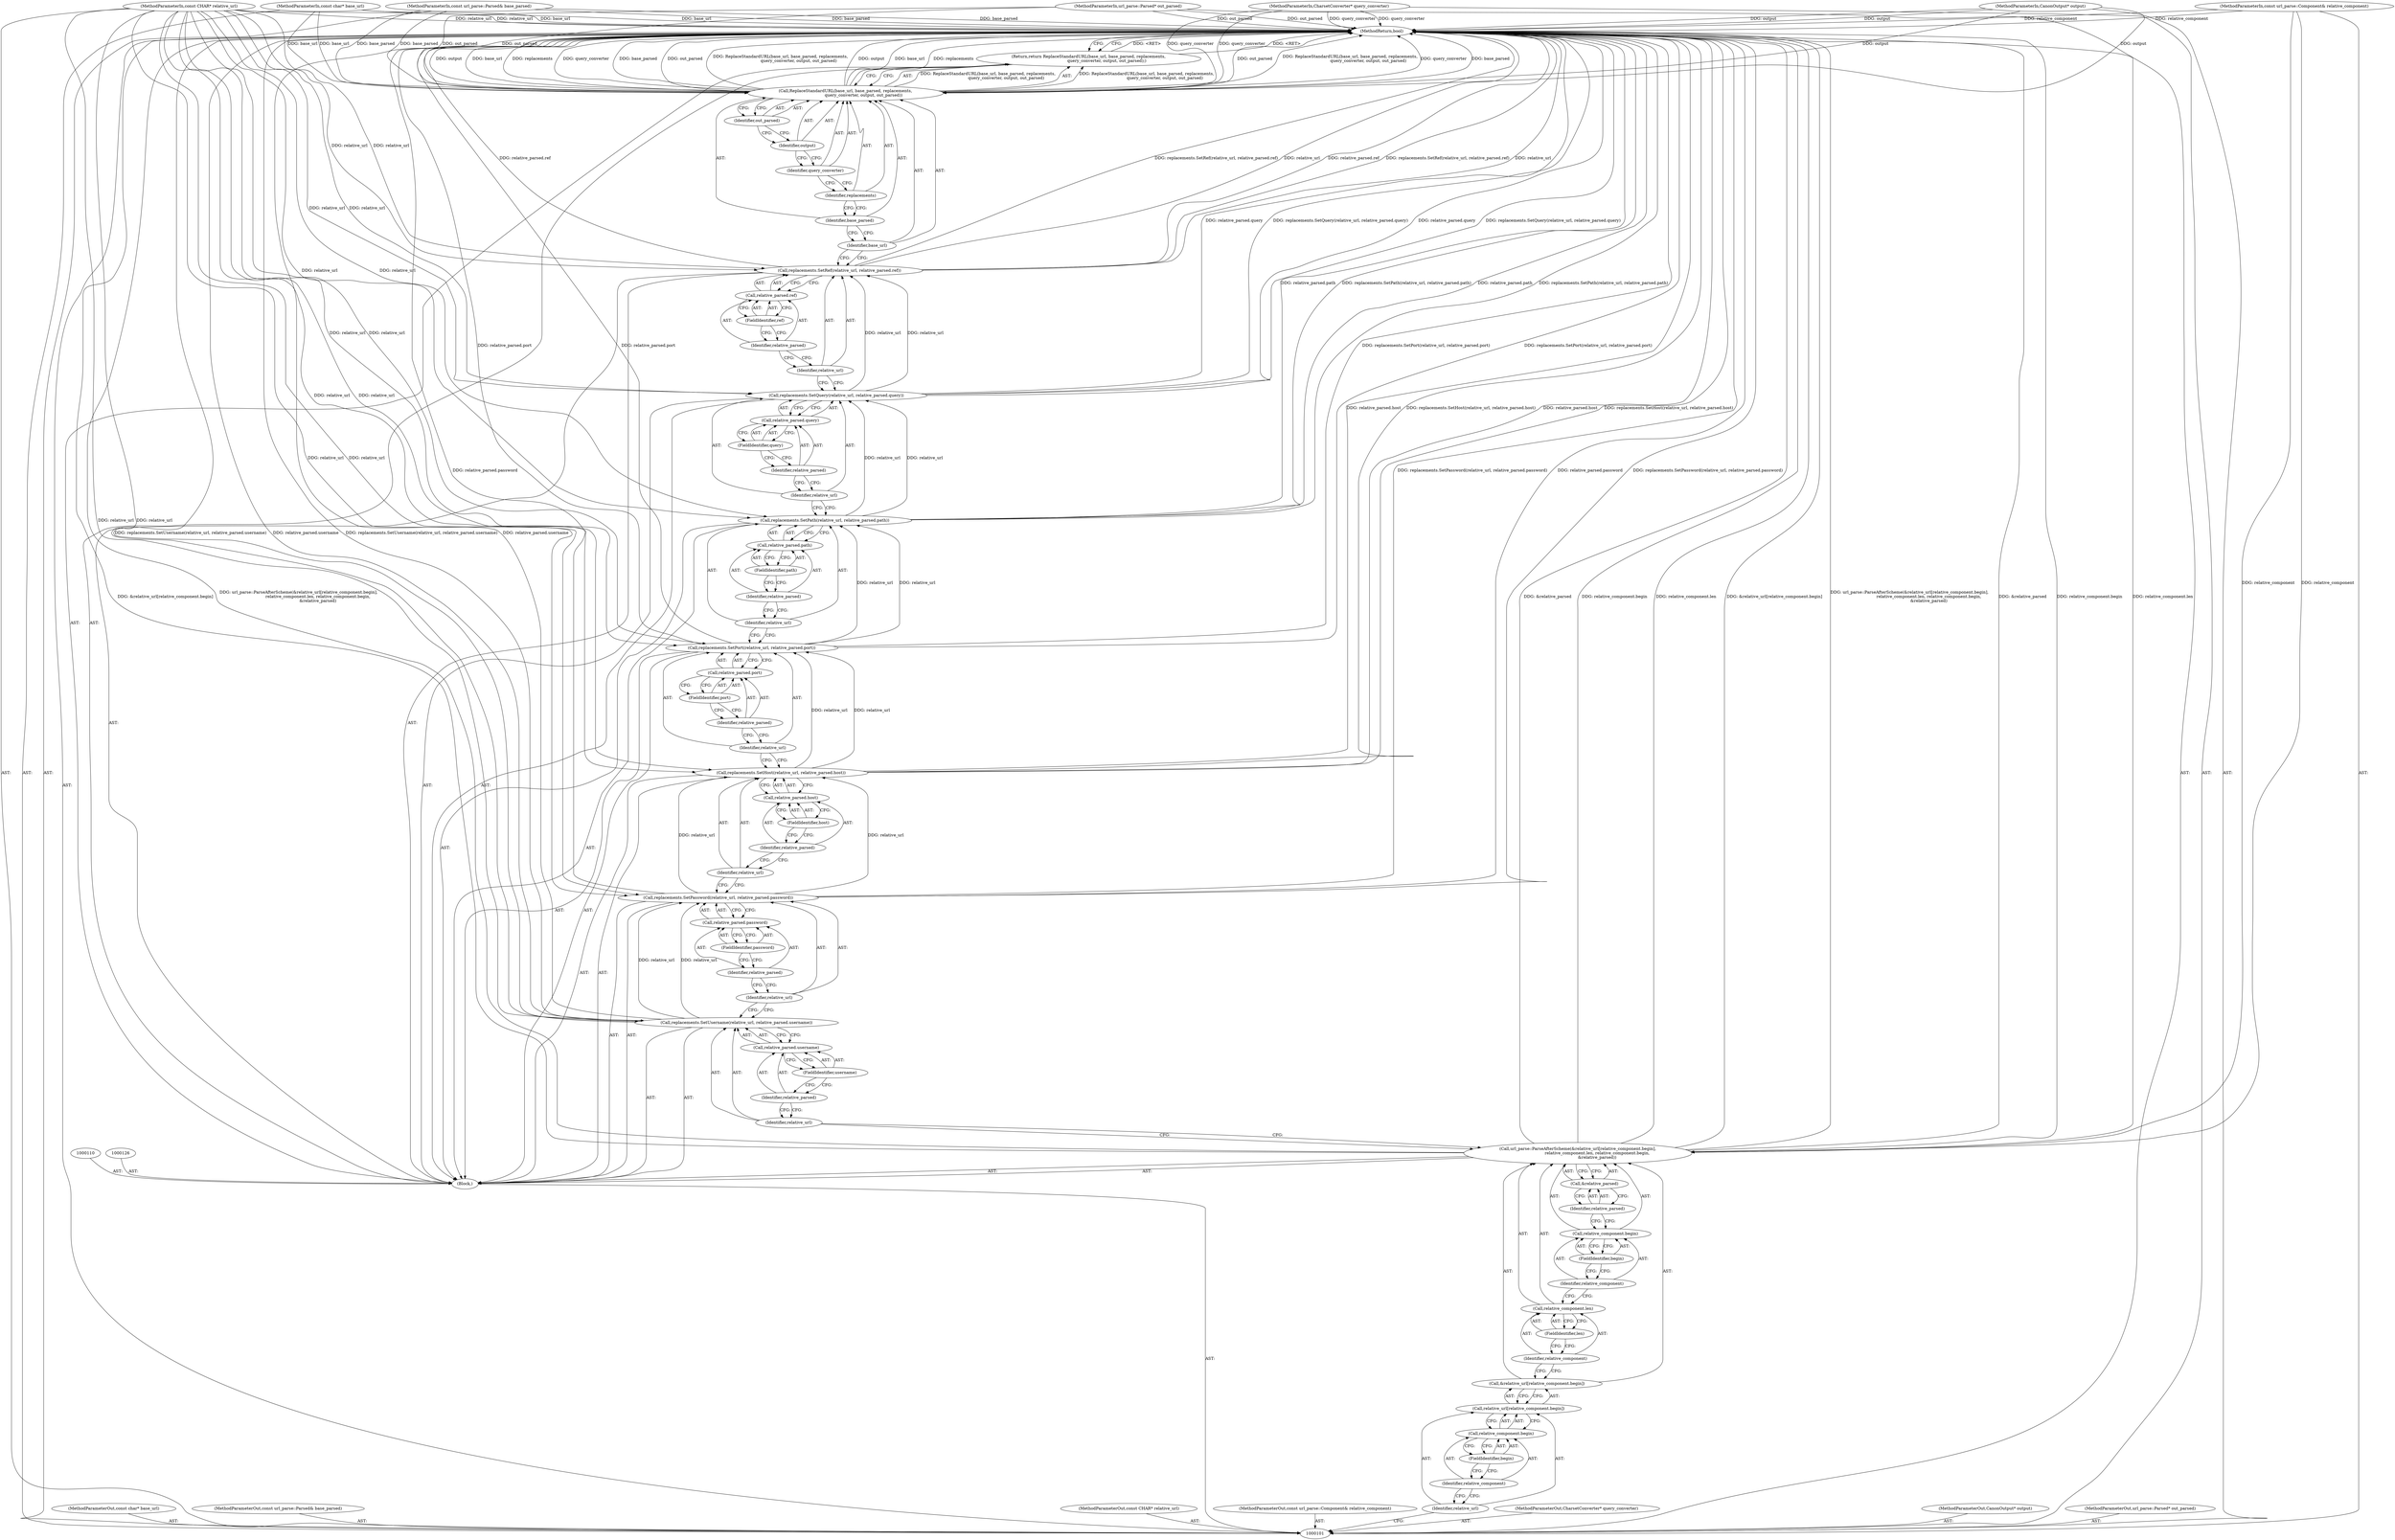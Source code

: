 digraph "1_Chrome_3ca8e38ff57e83fcce76f9b54cd8f8bfa09c34ad" {
"1000170" [label="(MethodReturn,bool)"];
"1000102" [label="(MethodParameterIn,const char* base_url)"];
"1000248" [label="(MethodParameterOut,const char* base_url)"];
"1000118" [label="(Call,relative_component.len)"];
"1000119" [label="(Identifier,relative_component)"];
"1000120" [label="(FieldIdentifier,len)"];
"1000121" [label="(Call,relative_component.begin)"];
"1000122" [label="(Identifier,relative_component)"];
"1000123" [label="(FieldIdentifier,begin)"];
"1000124" [label="(Call,&relative_parsed)"];
"1000125" [label="(Identifier,relative_parsed)"];
"1000127" [label="(Call,replacements.SetUsername(relative_url, relative_parsed.username))"];
"1000128" [label="(Identifier,relative_url)"];
"1000129" [label="(Call,relative_parsed.username)"];
"1000130" [label="(Identifier,relative_parsed)"];
"1000131" [label="(FieldIdentifier,username)"];
"1000132" [label="(Call,replacements.SetPassword(relative_url, relative_parsed.password))"];
"1000133" [label="(Identifier,relative_url)"];
"1000134" [label="(Call,relative_parsed.password)"];
"1000135" [label="(Identifier,relative_parsed)"];
"1000136" [label="(FieldIdentifier,password)"];
"1000137" [label="(Call,replacements.SetHost(relative_url, relative_parsed.host))"];
"1000138" [label="(Identifier,relative_url)"];
"1000139" [label="(Call,relative_parsed.host)"];
"1000140" [label="(Identifier,relative_parsed)"];
"1000141" [label="(FieldIdentifier,host)"];
"1000142" [label="(Call,replacements.SetPort(relative_url, relative_parsed.port))"];
"1000143" [label="(Identifier,relative_url)"];
"1000144" [label="(Call,relative_parsed.port)"];
"1000145" [label="(Identifier,relative_parsed)"];
"1000146" [label="(FieldIdentifier,port)"];
"1000147" [label="(Call,replacements.SetPath(relative_url, relative_parsed.path))"];
"1000148" [label="(Identifier,relative_url)"];
"1000149" [label="(Call,relative_parsed.path)"];
"1000150" [label="(Identifier,relative_parsed)"];
"1000151" [label="(FieldIdentifier,path)"];
"1000152" [label="(Call,replacements.SetQuery(relative_url, relative_parsed.query))"];
"1000153" [label="(Identifier,relative_url)"];
"1000154" [label="(Call,relative_parsed.query)"];
"1000155" [label="(Identifier,relative_parsed)"];
"1000156" [label="(FieldIdentifier,query)"];
"1000103" [label="(MethodParameterIn,const url_parse::Parsed& base_parsed)"];
"1000249" [label="(MethodParameterOut,const url_parse::Parsed& base_parsed)"];
"1000157" [label="(Call,replacements.SetRef(relative_url, relative_parsed.ref))"];
"1000158" [label="(Identifier,relative_url)"];
"1000159" [label="(Call,relative_parsed.ref)"];
"1000160" [label="(Identifier,relative_parsed)"];
"1000161" [label="(FieldIdentifier,ref)"];
"1000162" [label="(Return,return ReplaceStandardURL(base_url, base_parsed, replacements,\n                            query_converter, output, out_parsed);)"];
"1000164" [label="(Identifier,base_url)"];
"1000165" [label="(Identifier,base_parsed)"];
"1000166" [label="(Identifier,replacements)"];
"1000163" [label="(Call,ReplaceStandardURL(base_url, base_parsed, replacements,\n                            query_converter, output, out_parsed))"];
"1000167" [label="(Identifier,query_converter)"];
"1000168" [label="(Identifier,output)"];
"1000169" [label="(Identifier,out_parsed)"];
"1000104" [label="(MethodParameterIn,const CHAR* relative_url)"];
"1000250" [label="(MethodParameterOut,const CHAR* relative_url)"];
"1000105" [label="(MethodParameterIn,const url_parse::Component& relative_component)"];
"1000251" [label="(MethodParameterOut,const url_parse::Component& relative_component)"];
"1000106" [label="(MethodParameterIn,CharsetConverter* query_converter)"];
"1000252" [label="(MethodParameterOut,CharsetConverter* query_converter)"];
"1000107" [label="(MethodParameterIn,CanonOutput* output)"];
"1000253" [label="(MethodParameterOut,CanonOutput* output)"];
"1000108" [label="(MethodParameterIn,url_parse::Parsed* out_parsed)"];
"1000254" [label="(MethodParameterOut,url_parse::Parsed* out_parsed)"];
"1000109" [label="(Block,)"];
"1000111" [label="(Call,url_parse::ParseAfterScheme(&relative_url[relative_component.begin],\n                              relative_component.len, relative_component.begin,\n                              &relative_parsed))"];
"1000112" [label="(Call,&relative_url[relative_component.begin])"];
"1000113" [label="(Call,relative_url[relative_component.begin])"];
"1000114" [label="(Identifier,relative_url)"];
"1000115" [label="(Call,relative_component.begin)"];
"1000116" [label="(Identifier,relative_component)"];
"1000117" [label="(FieldIdentifier,begin)"];
"1000170" -> "1000101"  [label="AST: "];
"1000170" -> "1000162"  [label="CFG: "];
"1000162" -> "1000170"  [label="DDG: <RET>"];
"1000157" -> "1000170"  [label="DDG: relative_parsed.ref"];
"1000157" -> "1000170"  [label="DDG: replacements.SetRef(relative_url, relative_parsed.ref)"];
"1000157" -> "1000170"  [label="DDG: relative_url"];
"1000142" -> "1000170"  [label="DDG: replacements.SetPort(relative_url, relative_parsed.port)"];
"1000142" -> "1000170"  [label="DDG: relative_parsed.port"];
"1000108" -> "1000170"  [label="DDG: out_parsed"];
"1000107" -> "1000170"  [label="DDG: output"];
"1000163" -> "1000170"  [label="DDG: out_parsed"];
"1000163" -> "1000170"  [label="DDG: ReplaceStandardURL(base_url, base_parsed, replacements,\n                            query_converter, output, out_parsed)"];
"1000163" -> "1000170"  [label="DDG: output"];
"1000163" -> "1000170"  [label="DDG: base_url"];
"1000163" -> "1000170"  [label="DDG: replacements"];
"1000163" -> "1000170"  [label="DDG: query_converter"];
"1000163" -> "1000170"  [label="DDG: base_parsed"];
"1000104" -> "1000170"  [label="DDG: relative_url"];
"1000105" -> "1000170"  [label="DDG: relative_component"];
"1000111" -> "1000170"  [label="DDG: relative_component.begin"];
"1000111" -> "1000170"  [label="DDG: relative_component.len"];
"1000111" -> "1000170"  [label="DDG: &relative_url[relative_component.begin]"];
"1000111" -> "1000170"  [label="DDG: url_parse::ParseAfterScheme(&relative_url[relative_component.begin],\n                              relative_component.len, relative_component.begin,\n                              &relative_parsed)"];
"1000111" -> "1000170"  [label="DDG: &relative_parsed"];
"1000147" -> "1000170"  [label="DDG: relative_parsed.path"];
"1000147" -> "1000170"  [label="DDG: replacements.SetPath(relative_url, relative_parsed.path)"];
"1000127" -> "1000170"  [label="DDG: replacements.SetUsername(relative_url, relative_parsed.username)"];
"1000127" -> "1000170"  [label="DDG: relative_parsed.username"];
"1000152" -> "1000170"  [label="DDG: relative_parsed.query"];
"1000152" -> "1000170"  [label="DDG: replacements.SetQuery(relative_url, relative_parsed.query)"];
"1000132" -> "1000170"  [label="DDG: replacements.SetPassword(relative_url, relative_parsed.password)"];
"1000132" -> "1000170"  [label="DDG: relative_parsed.password"];
"1000137" -> "1000170"  [label="DDG: relative_parsed.host"];
"1000137" -> "1000170"  [label="DDG: replacements.SetHost(relative_url, relative_parsed.host)"];
"1000103" -> "1000170"  [label="DDG: base_parsed"];
"1000102" -> "1000170"  [label="DDG: base_url"];
"1000106" -> "1000170"  [label="DDG: query_converter"];
"1000102" -> "1000101"  [label="AST: "];
"1000102" -> "1000170"  [label="DDG: base_url"];
"1000102" -> "1000163"  [label="DDG: base_url"];
"1000248" -> "1000101"  [label="AST: "];
"1000118" -> "1000111"  [label="AST: "];
"1000118" -> "1000120"  [label="CFG: "];
"1000119" -> "1000118"  [label="AST: "];
"1000120" -> "1000118"  [label="AST: "];
"1000122" -> "1000118"  [label="CFG: "];
"1000119" -> "1000118"  [label="AST: "];
"1000119" -> "1000112"  [label="CFG: "];
"1000120" -> "1000119"  [label="CFG: "];
"1000120" -> "1000118"  [label="AST: "];
"1000120" -> "1000119"  [label="CFG: "];
"1000118" -> "1000120"  [label="CFG: "];
"1000121" -> "1000111"  [label="AST: "];
"1000121" -> "1000123"  [label="CFG: "];
"1000122" -> "1000121"  [label="AST: "];
"1000123" -> "1000121"  [label="AST: "];
"1000125" -> "1000121"  [label="CFG: "];
"1000122" -> "1000121"  [label="AST: "];
"1000122" -> "1000118"  [label="CFG: "];
"1000123" -> "1000122"  [label="CFG: "];
"1000123" -> "1000121"  [label="AST: "];
"1000123" -> "1000122"  [label="CFG: "];
"1000121" -> "1000123"  [label="CFG: "];
"1000124" -> "1000111"  [label="AST: "];
"1000124" -> "1000125"  [label="CFG: "];
"1000125" -> "1000124"  [label="AST: "];
"1000111" -> "1000124"  [label="CFG: "];
"1000125" -> "1000124"  [label="AST: "];
"1000125" -> "1000121"  [label="CFG: "];
"1000124" -> "1000125"  [label="CFG: "];
"1000127" -> "1000109"  [label="AST: "];
"1000127" -> "1000129"  [label="CFG: "];
"1000128" -> "1000127"  [label="AST: "];
"1000129" -> "1000127"  [label="AST: "];
"1000133" -> "1000127"  [label="CFG: "];
"1000127" -> "1000170"  [label="DDG: replacements.SetUsername(relative_url, relative_parsed.username)"];
"1000127" -> "1000170"  [label="DDG: relative_parsed.username"];
"1000104" -> "1000127"  [label="DDG: relative_url"];
"1000127" -> "1000132"  [label="DDG: relative_url"];
"1000128" -> "1000127"  [label="AST: "];
"1000128" -> "1000111"  [label="CFG: "];
"1000130" -> "1000128"  [label="CFG: "];
"1000129" -> "1000127"  [label="AST: "];
"1000129" -> "1000131"  [label="CFG: "];
"1000130" -> "1000129"  [label="AST: "];
"1000131" -> "1000129"  [label="AST: "];
"1000127" -> "1000129"  [label="CFG: "];
"1000130" -> "1000129"  [label="AST: "];
"1000130" -> "1000128"  [label="CFG: "];
"1000131" -> "1000130"  [label="CFG: "];
"1000131" -> "1000129"  [label="AST: "];
"1000131" -> "1000130"  [label="CFG: "];
"1000129" -> "1000131"  [label="CFG: "];
"1000132" -> "1000109"  [label="AST: "];
"1000132" -> "1000134"  [label="CFG: "];
"1000133" -> "1000132"  [label="AST: "];
"1000134" -> "1000132"  [label="AST: "];
"1000138" -> "1000132"  [label="CFG: "];
"1000132" -> "1000170"  [label="DDG: replacements.SetPassword(relative_url, relative_parsed.password)"];
"1000132" -> "1000170"  [label="DDG: relative_parsed.password"];
"1000127" -> "1000132"  [label="DDG: relative_url"];
"1000104" -> "1000132"  [label="DDG: relative_url"];
"1000132" -> "1000137"  [label="DDG: relative_url"];
"1000133" -> "1000132"  [label="AST: "];
"1000133" -> "1000127"  [label="CFG: "];
"1000135" -> "1000133"  [label="CFG: "];
"1000134" -> "1000132"  [label="AST: "];
"1000134" -> "1000136"  [label="CFG: "];
"1000135" -> "1000134"  [label="AST: "];
"1000136" -> "1000134"  [label="AST: "];
"1000132" -> "1000134"  [label="CFG: "];
"1000135" -> "1000134"  [label="AST: "];
"1000135" -> "1000133"  [label="CFG: "];
"1000136" -> "1000135"  [label="CFG: "];
"1000136" -> "1000134"  [label="AST: "];
"1000136" -> "1000135"  [label="CFG: "];
"1000134" -> "1000136"  [label="CFG: "];
"1000137" -> "1000109"  [label="AST: "];
"1000137" -> "1000139"  [label="CFG: "];
"1000138" -> "1000137"  [label="AST: "];
"1000139" -> "1000137"  [label="AST: "];
"1000143" -> "1000137"  [label="CFG: "];
"1000137" -> "1000170"  [label="DDG: relative_parsed.host"];
"1000137" -> "1000170"  [label="DDG: replacements.SetHost(relative_url, relative_parsed.host)"];
"1000132" -> "1000137"  [label="DDG: relative_url"];
"1000104" -> "1000137"  [label="DDG: relative_url"];
"1000137" -> "1000142"  [label="DDG: relative_url"];
"1000138" -> "1000137"  [label="AST: "];
"1000138" -> "1000132"  [label="CFG: "];
"1000140" -> "1000138"  [label="CFG: "];
"1000139" -> "1000137"  [label="AST: "];
"1000139" -> "1000141"  [label="CFG: "];
"1000140" -> "1000139"  [label="AST: "];
"1000141" -> "1000139"  [label="AST: "];
"1000137" -> "1000139"  [label="CFG: "];
"1000140" -> "1000139"  [label="AST: "];
"1000140" -> "1000138"  [label="CFG: "];
"1000141" -> "1000140"  [label="CFG: "];
"1000141" -> "1000139"  [label="AST: "];
"1000141" -> "1000140"  [label="CFG: "];
"1000139" -> "1000141"  [label="CFG: "];
"1000142" -> "1000109"  [label="AST: "];
"1000142" -> "1000144"  [label="CFG: "];
"1000143" -> "1000142"  [label="AST: "];
"1000144" -> "1000142"  [label="AST: "];
"1000148" -> "1000142"  [label="CFG: "];
"1000142" -> "1000170"  [label="DDG: replacements.SetPort(relative_url, relative_parsed.port)"];
"1000142" -> "1000170"  [label="DDG: relative_parsed.port"];
"1000137" -> "1000142"  [label="DDG: relative_url"];
"1000104" -> "1000142"  [label="DDG: relative_url"];
"1000142" -> "1000147"  [label="DDG: relative_url"];
"1000143" -> "1000142"  [label="AST: "];
"1000143" -> "1000137"  [label="CFG: "];
"1000145" -> "1000143"  [label="CFG: "];
"1000144" -> "1000142"  [label="AST: "];
"1000144" -> "1000146"  [label="CFG: "];
"1000145" -> "1000144"  [label="AST: "];
"1000146" -> "1000144"  [label="AST: "];
"1000142" -> "1000144"  [label="CFG: "];
"1000145" -> "1000144"  [label="AST: "];
"1000145" -> "1000143"  [label="CFG: "];
"1000146" -> "1000145"  [label="CFG: "];
"1000146" -> "1000144"  [label="AST: "];
"1000146" -> "1000145"  [label="CFG: "];
"1000144" -> "1000146"  [label="CFG: "];
"1000147" -> "1000109"  [label="AST: "];
"1000147" -> "1000149"  [label="CFG: "];
"1000148" -> "1000147"  [label="AST: "];
"1000149" -> "1000147"  [label="AST: "];
"1000153" -> "1000147"  [label="CFG: "];
"1000147" -> "1000170"  [label="DDG: relative_parsed.path"];
"1000147" -> "1000170"  [label="DDG: replacements.SetPath(relative_url, relative_parsed.path)"];
"1000142" -> "1000147"  [label="DDG: relative_url"];
"1000104" -> "1000147"  [label="DDG: relative_url"];
"1000147" -> "1000152"  [label="DDG: relative_url"];
"1000148" -> "1000147"  [label="AST: "];
"1000148" -> "1000142"  [label="CFG: "];
"1000150" -> "1000148"  [label="CFG: "];
"1000149" -> "1000147"  [label="AST: "];
"1000149" -> "1000151"  [label="CFG: "];
"1000150" -> "1000149"  [label="AST: "];
"1000151" -> "1000149"  [label="AST: "];
"1000147" -> "1000149"  [label="CFG: "];
"1000150" -> "1000149"  [label="AST: "];
"1000150" -> "1000148"  [label="CFG: "];
"1000151" -> "1000150"  [label="CFG: "];
"1000151" -> "1000149"  [label="AST: "];
"1000151" -> "1000150"  [label="CFG: "];
"1000149" -> "1000151"  [label="CFG: "];
"1000152" -> "1000109"  [label="AST: "];
"1000152" -> "1000154"  [label="CFG: "];
"1000153" -> "1000152"  [label="AST: "];
"1000154" -> "1000152"  [label="AST: "];
"1000158" -> "1000152"  [label="CFG: "];
"1000152" -> "1000170"  [label="DDG: relative_parsed.query"];
"1000152" -> "1000170"  [label="DDG: replacements.SetQuery(relative_url, relative_parsed.query)"];
"1000147" -> "1000152"  [label="DDG: relative_url"];
"1000104" -> "1000152"  [label="DDG: relative_url"];
"1000152" -> "1000157"  [label="DDG: relative_url"];
"1000153" -> "1000152"  [label="AST: "];
"1000153" -> "1000147"  [label="CFG: "];
"1000155" -> "1000153"  [label="CFG: "];
"1000154" -> "1000152"  [label="AST: "];
"1000154" -> "1000156"  [label="CFG: "];
"1000155" -> "1000154"  [label="AST: "];
"1000156" -> "1000154"  [label="AST: "];
"1000152" -> "1000154"  [label="CFG: "];
"1000155" -> "1000154"  [label="AST: "];
"1000155" -> "1000153"  [label="CFG: "];
"1000156" -> "1000155"  [label="CFG: "];
"1000156" -> "1000154"  [label="AST: "];
"1000156" -> "1000155"  [label="CFG: "];
"1000154" -> "1000156"  [label="CFG: "];
"1000103" -> "1000101"  [label="AST: "];
"1000103" -> "1000170"  [label="DDG: base_parsed"];
"1000103" -> "1000163"  [label="DDG: base_parsed"];
"1000249" -> "1000101"  [label="AST: "];
"1000157" -> "1000109"  [label="AST: "];
"1000157" -> "1000159"  [label="CFG: "];
"1000158" -> "1000157"  [label="AST: "];
"1000159" -> "1000157"  [label="AST: "];
"1000164" -> "1000157"  [label="CFG: "];
"1000157" -> "1000170"  [label="DDG: relative_parsed.ref"];
"1000157" -> "1000170"  [label="DDG: replacements.SetRef(relative_url, relative_parsed.ref)"];
"1000157" -> "1000170"  [label="DDG: relative_url"];
"1000152" -> "1000157"  [label="DDG: relative_url"];
"1000104" -> "1000157"  [label="DDG: relative_url"];
"1000158" -> "1000157"  [label="AST: "];
"1000158" -> "1000152"  [label="CFG: "];
"1000160" -> "1000158"  [label="CFG: "];
"1000159" -> "1000157"  [label="AST: "];
"1000159" -> "1000161"  [label="CFG: "];
"1000160" -> "1000159"  [label="AST: "];
"1000161" -> "1000159"  [label="AST: "];
"1000157" -> "1000159"  [label="CFG: "];
"1000160" -> "1000159"  [label="AST: "];
"1000160" -> "1000158"  [label="CFG: "];
"1000161" -> "1000160"  [label="CFG: "];
"1000161" -> "1000159"  [label="AST: "];
"1000161" -> "1000160"  [label="CFG: "];
"1000159" -> "1000161"  [label="CFG: "];
"1000162" -> "1000109"  [label="AST: "];
"1000162" -> "1000163"  [label="CFG: "];
"1000163" -> "1000162"  [label="AST: "];
"1000170" -> "1000162"  [label="CFG: "];
"1000162" -> "1000170"  [label="DDG: <RET>"];
"1000163" -> "1000162"  [label="DDG: ReplaceStandardURL(base_url, base_parsed, replacements,\n                            query_converter, output, out_parsed)"];
"1000164" -> "1000163"  [label="AST: "];
"1000164" -> "1000157"  [label="CFG: "];
"1000165" -> "1000164"  [label="CFG: "];
"1000165" -> "1000163"  [label="AST: "];
"1000165" -> "1000164"  [label="CFG: "];
"1000166" -> "1000165"  [label="CFG: "];
"1000166" -> "1000163"  [label="AST: "];
"1000166" -> "1000165"  [label="CFG: "];
"1000167" -> "1000166"  [label="CFG: "];
"1000163" -> "1000162"  [label="AST: "];
"1000163" -> "1000169"  [label="CFG: "];
"1000164" -> "1000163"  [label="AST: "];
"1000165" -> "1000163"  [label="AST: "];
"1000166" -> "1000163"  [label="AST: "];
"1000167" -> "1000163"  [label="AST: "];
"1000168" -> "1000163"  [label="AST: "];
"1000169" -> "1000163"  [label="AST: "];
"1000162" -> "1000163"  [label="CFG: "];
"1000163" -> "1000170"  [label="DDG: out_parsed"];
"1000163" -> "1000170"  [label="DDG: ReplaceStandardURL(base_url, base_parsed, replacements,\n                            query_converter, output, out_parsed)"];
"1000163" -> "1000170"  [label="DDG: output"];
"1000163" -> "1000170"  [label="DDG: base_url"];
"1000163" -> "1000170"  [label="DDG: replacements"];
"1000163" -> "1000170"  [label="DDG: query_converter"];
"1000163" -> "1000170"  [label="DDG: base_parsed"];
"1000163" -> "1000162"  [label="DDG: ReplaceStandardURL(base_url, base_parsed, replacements,\n                            query_converter, output, out_parsed)"];
"1000102" -> "1000163"  [label="DDG: base_url"];
"1000103" -> "1000163"  [label="DDG: base_parsed"];
"1000106" -> "1000163"  [label="DDG: query_converter"];
"1000107" -> "1000163"  [label="DDG: output"];
"1000108" -> "1000163"  [label="DDG: out_parsed"];
"1000167" -> "1000163"  [label="AST: "];
"1000167" -> "1000166"  [label="CFG: "];
"1000168" -> "1000167"  [label="CFG: "];
"1000168" -> "1000163"  [label="AST: "];
"1000168" -> "1000167"  [label="CFG: "];
"1000169" -> "1000168"  [label="CFG: "];
"1000169" -> "1000163"  [label="AST: "];
"1000169" -> "1000168"  [label="CFG: "];
"1000163" -> "1000169"  [label="CFG: "];
"1000104" -> "1000101"  [label="AST: "];
"1000104" -> "1000170"  [label="DDG: relative_url"];
"1000104" -> "1000127"  [label="DDG: relative_url"];
"1000104" -> "1000132"  [label="DDG: relative_url"];
"1000104" -> "1000137"  [label="DDG: relative_url"];
"1000104" -> "1000142"  [label="DDG: relative_url"];
"1000104" -> "1000147"  [label="DDG: relative_url"];
"1000104" -> "1000152"  [label="DDG: relative_url"];
"1000104" -> "1000157"  [label="DDG: relative_url"];
"1000250" -> "1000101"  [label="AST: "];
"1000105" -> "1000101"  [label="AST: "];
"1000105" -> "1000170"  [label="DDG: relative_component"];
"1000105" -> "1000111"  [label="DDG: relative_component"];
"1000251" -> "1000101"  [label="AST: "];
"1000106" -> "1000101"  [label="AST: "];
"1000106" -> "1000170"  [label="DDG: query_converter"];
"1000106" -> "1000163"  [label="DDG: query_converter"];
"1000252" -> "1000101"  [label="AST: "];
"1000107" -> "1000101"  [label="AST: "];
"1000107" -> "1000170"  [label="DDG: output"];
"1000107" -> "1000163"  [label="DDG: output"];
"1000253" -> "1000101"  [label="AST: "];
"1000108" -> "1000101"  [label="AST: "];
"1000108" -> "1000170"  [label="DDG: out_parsed"];
"1000108" -> "1000163"  [label="DDG: out_parsed"];
"1000254" -> "1000101"  [label="AST: "];
"1000109" -> "1000101"  [label="AST: "];
"1000110" -> "1000109"  [label="AST: "];
"1000111" -> "1000109"  [label="AST: "];
"1000126" -> "1000109"  [label="AST: "];
"1000127" -> "1000109"  [label="AST: "];
"1000132" -> "1000109"  [label="AST: "];
"1000137" -> "1000109"  [label="AST: "];
"1000142" -> "1000109"  [label="AST: "];
"1000147" -> "1000109"  [label="AST: "];
"1000152" -> "1000109"  [label="AST: "];
"1000157" -> "1000109"  [label="AST: "];
"1000162" -> "1000109"  [label="AST: "];
"1000111" -> "1000109"  [label="AST: "];
"1000111" -> "1000124"  [label="CFG: "];
"1000112" -> "1000111"  [label="AST: "];
"1000118" -> "1000111"  [label="AST: "];
"1000121" -> "1000111"  [label="AST: "];
"1000124" -> "1000111"  [label="AST: "];
"1000128" -> "1000111"  [label="CFG: "];
"1000111" -> "1000170"  [label="DDG: relative_component.begin"];
"1000111" -> "1000170"  [label="DDG: relative_component.len"];
"1000111" -> "1000170"  [label="DDG: &relative_url[relative_component.begin]"];
"1000111" -> "1000170"  [label="DDG: url_parse::ParseAfterScheme(&relative_url[relative_component.begin],\n                              relative_component.len, relative_component.begin,\n                              &relative_parsed)"];
"1000111" -> "1000170"  [label="DDG: &relative_parsed"];
"1000105" -> "1000111"  [label="DDG: relative_component"];
"1000112" -> "1000111"  [label="AST: "];
"1000112" -> "1000113"  [label="CFG: "];
"1000113" -> "1000112"  [label="AST: "];
"1000119" -> "1000112"  [label="CFG: "];
"1000113" -> "1000112"  [label="AST: "];
"1000113" -> "1000115"  [label="CFG: "];
"1000114" -> "1000113"  [label="AST: "];
"1000115" -> "1000113"  [label="AST: "];
"1000112" -> "1000113"  [label="CFG: "];
"1000114" -> "1000113"  [label="AST: "];
"1000114" -> "1000101"  [label="CFG: "];
"1000116" -> "1000114"  [label="CFG: "];
"1000115" -> "1000113"  [label="AST: "];
"1000115" -> "1000117"  [label="CFG: "];
"1000116" -> "1000115"  [label="AST: "];
"1000117" -> "1000115"  [label="AST: "];
"1000113" -> "1000115"  [label="CFG: "];
"1000116" -> "1000115"  [label="AST: "];
"1000116" -> "1000114"  [label="CFG: "];
"1000117" -> "1000116"  [label="CFG: "];
"1000117" -> "1000115"  [label="AST: "];
"1000117" -> "1000116"  [label="CFG: "];
"1000115" -> "1000117"  [label="CFG: "];
}
